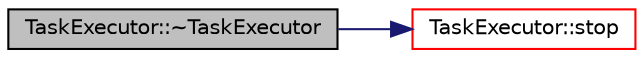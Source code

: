 digraph "TaskExecutor::~TaskExecutor"
{
 // LATEX_PDF_SIZE
  edge [fontname="Helvetica",fontsize="10",labelfontname="Helvetica",labelfontsize="10"];
  node [fontname="Helvetica",fontsize="10",shape=record];
  rankdir="LR";
  Node1 [label="TaskExecutor::~TaskExecutor",height=0.2,width=0.4,color="black", fillcolor="grey75", style="filled", fontcolor="black",tooltip=" "];
  Node1 -> Node2 [color="midnightblue",fontsize="10",style="solid",fontname="Helvetica"];
  Node2 [label="TaskExecutor::stop",height=0.2,width=0.4,color="red", fillcolor="white", style="filled",URL="$struct_task_executor.html#a7fee90630e8837841fc5db4921a3bbc5",tooltip=" "];
}
